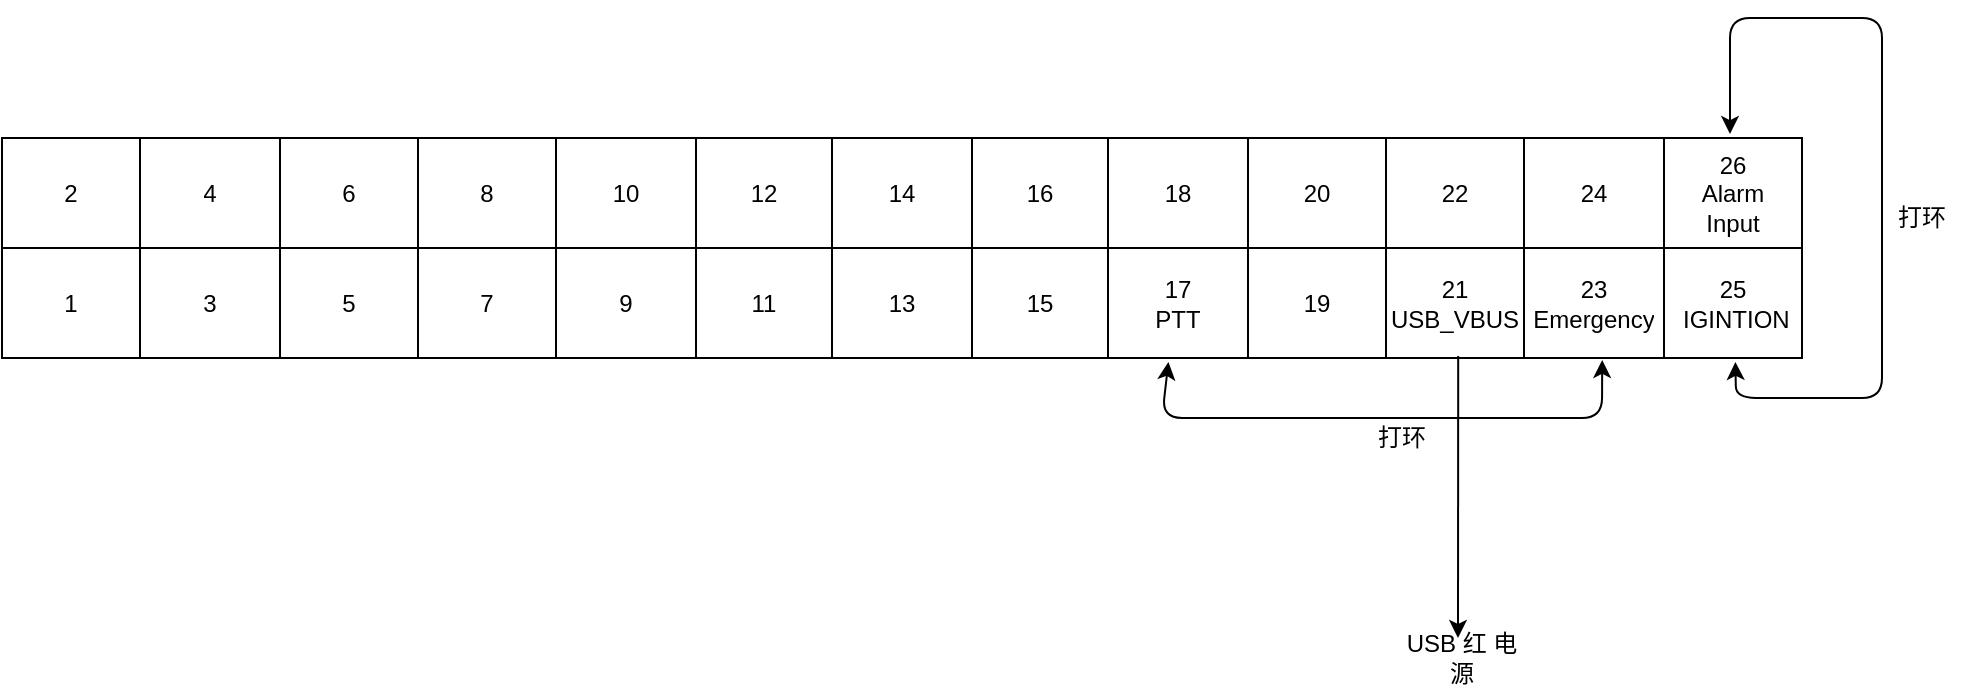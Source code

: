 <mxfile version="13.9.7" type="github"><diagram id="_1jgvLtCHchp6MiSGvZc" name="Page-1"><mxGraphModel dx="1102" dy="582" grid="1" gridSize="10" guides="1" tooltips="1" connect="1" arrows="1" fold="1" page="1" pageScale="1" pageWidth="827" pageHeight="1169" math="0" shadow="0"><root><mxCell id="0"/><mxCell id="1" parent="0"/><mxCell id="XYN2sOscaeufvXK0oWOo-1" value="" style="shape=table;html=1;whiteSpace=wrap;startSize=0;container=1;collapsible=0;childLayout=tableLayout;" vertex="1" parent="1"><mxGeometry x="20" y="260" width="900" height="110" as="geometry"/></mxCell><mxCell id="XYN2sOscaeufvXK0oWOo-2" value="" style="shape=partialRectangle;html=1;whiteSpace=wrap;collapsible=0;dropTarget=0;pointerEvents=0;fillColor=none;top=0;left=0;bottom=0;right=0;points=[[0,0.5],[1,0.5]];portConstraint=eastwest;" vertex="1" parent="XYN2sOscaeufvXK0oWOo-1"><mxGeometry width="900" height="55" as="geometry"/></mxCell><mxCell id="XYN2sOscaeufvXK0oWOo-3" value="2" style="shape=partialRectangle;html=1;whiteSpace=wrap;connectable=0;overflow=hidden;fillColor=none;top=0;left=0;bottom=0;right=0;" vertex="1" parent="XYN2sOscaeufvXK0oWOo-2"><mxGeometry width="69" height="55" as="geometry"/></mxCell><mxCell id="XYN2sOscaeufvXK0oWOo-4" value="4" style="shape=partialRectangle;html=1;whiteSpace=wrap;connectable=0;overflow=hidden;fillColor=none;top=0;left=0;bottom=0;right=0;" vertex="1" parent="XYN2sOscaeufvXK0oWOo-2"><mxGeometry x="69" width="70" height="55" as="geometry"/></mxCell><mxCell id="XYN2sOscaeufvXK0oWOo-5" value="6" style="shape=partialRectangle;html=1;whiteSpace=wrap;connectable=0;overflow=hidden;fillColor=none;top=0;left=0;bottom=0;right=0;" vertex="1" parent="XYN2sOscaeufvXK0oWOo-2"><mxGeometry x="139" width="69" height="55" as="geometry"/></mxCell><mxCell id="XYN2sOscaeufvXK0oWOo-6" value="8" style="shape=partialRectangle;html=1;whiteSpace=wrap;connectable=0;overflow=hidden;fillColor=none;top=0;left=0;bottom=0;right=0;" vertex="1" parent="XYN2sOscaeufvXK0oWOo-2"><mxGeometry x="208" width="69" height="55" as="geometry"/></mxCell><mxCell id="XYN2sOscaeufvXK0oWOo-7" value="10" style="shape=partialRectangle;html=1;whiteSpace=wrap;connectable=0;overflow=hidden;fillColor=none;top=0;left=0;bottom=0;right=0;" vertex="1" parent="XYN2sOscaeufvXK0oWOo-2"><mxGeometry x="277" width="70" height="55" as="geometry"/></mxCell><mxCell id="XYN2sOscaeufvXK0oWOo-8" value="12" style="shape=partialRectangle;html=1;whiteSpace=wrap;connectable=0;overflow=hidden;fillColor=none;top=0;left=0;bottom=0;right=0;" vertex="1" parent="XYN2sOscaeufvXK0oWOo-2"><mxGeometry x="347" width="68" height="55" as="geometry"/></mxCell><mxCell id="XYN2sOscaeufvXK0oWOo-9" value="14" style="shape=partialRectangle;html=1;whiteSpace=wrap;connectable=0;overflow=hidden;fillColor=none;top=0;left=0;bottom=0;right=0;" vertex="1" parent="XYN2sOscaeufvXK0oWOo-2"><mxGeometry x="415" width="70" height="55" as="geometry"/></mxCell><mxCell id="XYN2sOscaeufvXK0oWOo-10" value="16" style="shape=partialRectangle;html=1;whiteSpace=wrap;connectable=0;overflow=hidden;fillColor=none;top=0;left=0;bottom=0;right=0;" vertex="1" parent="XYN2sOscaeufvXK0oWOo-2"><mxGeometry x="485" width="68" height="55" as="geometry"/></mxCell><mxCell id="XYN2sOscaeufvXK0oWOo-11" value="18" style="shape=partialRectangle;html=1;whiteSpace=wrap;connectable=0;overflow=hidden;fillColor=none;top=0;left=0;bottom=0;right=0;" vertex="1" parent="XYN2sOscaeufvXK0oWOo-2"><mxGeometry x="553" width="70" height="55" as="geometry"/></mxCell><mxCell id="XYN2sOscaeufvXK0oWOo-12" value="20" style="shape=partialRectangle;html=1;whiteSpace=wrap;connectable=0;overflow=hidden;fillColor=none;top=0;left=0;bottom=0;right=0;" vertex="1" parent="XYN2sOscaeufvXK0oWOo-2"><mxGeometry x="623" width="69" height="55" as="geometry"/></mxCell><mxCell id="XYN2sOscaeufvXK0oWOo-13" value="22" style="shape=partialRectangle;html=1;whiteSpace=wrap;connectable=0;overflow=hidden;fillColor=none;top=0;left=0;bottom=0;right=0;" vertex="1" parent="XYN2sOscaeufvXK0oWOo-2"><mxGeometry x="692" width="69" height="55" as="geometry"/></mxCell><mxCell id="XYN2sOscaeufvXK0oWOo-14" value="24" style="shape=partialRectangle;html=1;whiteSpace=wrap;connectable=0;overflow=hidden;fillColor=none;top=0;left=0;bottom=0;right=0;" vertex="1" parent="XYN2sOscaeufvXK0oWOo-2"><mxGeometry x="761" width="70" height="55" as="geometry"/></mxCell><mxCell id="XYN2sOscaeufvXK0oWOo-15" value="26&lt;br&gt;Alarm&lt;br&gt;Input" style="shape=partialRectangle;html=1;whiteSpace=wrap;connectable=0;overflow=hidden;fillColor=none;top=0;left=0;bottom=0;right=0;" vertex="1" parent="XYN2sOscaeufvXK0oWOo-2"><mxGeometry x="831" width="69" height="55" as="geometry"/></mxCell><mxCell id="XYN2sOscaeufvXK0oWOo-16" value="" style="shape=partialRectangle;html=1;whiteSpace=wrap;collapsible=0;dropTarget=0;pointerEvents=0;fillColor=none;top=0;left=0;bottom=0;right=0;points=[[0,0.5],[1,0.5]];portConstraint=eastwest;" vertex="1" parent="XYN2sOscaeufvXK0oWOo-1"><mxGeometry y="55" width="900" height="55" as="geometry"/></mxCell><mxCell id="XYN2sOscaeufvXK0oWOo-17" value="1" style="shape=partialRectangle;html=1;whiteSpace=wrap;connectable=0;overflow=hidden;fillColor=none;top=0;left=0;bottom=0;right=0;" vertex="1" parent="XYN2sOscaeufvXK0oWOo-16"><mxGeometry width="69" height="55" as="geometry"/></mxCell><mxCell id="XYN2sOscaeufvXK0oWOo-18" value="3" style="shape=partialRectangle;html=1;whiteSpace=wrap;connectable=0;overflow=hidden;fillColor=none;top=0;left=0;bottom=0;right=0;" vertex="1" parent="XYN2sOscaeufvXK0oWOo-16"><mxGeometry x="69" width="70" height="55" as="geometry"/></mxCell><mxCell id="XYN2sOscaeufvXK0oWOo-19" value="5" style="shape=partialRectangle;html=1;whiteSpace=wrap;connectable=0;overflow=hidden;fillColor=none;top=0;left=0;bottom=0;right=0;" vertex="1" parent="XYN2sOscaeufvXK0oWOo-16"><mxGeometry x="139" width="69" height="55" as="geometry"/></mxCell><mxCell id="XYN2sOscaeufvXK0oWOo-20" value="7" style="shape=partialRectangle;html=1;whiteSpace=wrap;connectable=0;overflow=hidden;fillColor=none;top=0;left=0;bottom=0;right=0;" vertex="1" parent="XYN2sOscaeufvXK0oWOo-16"><mxGeometry x="208" width="69" height="55" as="geometry"/></mxCell><mxCell id="XYN2sOscaeufvXK0oWOo-21" value="9" style="shape=partialRectangle;html=1;whiteSpace=wrap;connectable=0;overflow=hidden;fillColor=none;top=0;left=0;bottom=0;right=0;" vertex="1" parent="XYN2sOscaeufvXK0oWOo-16"><mxGeometry x="277" width="70" height="55" as="geometry"/></mxCell><mxCell id="XYN2sOscaeufvXK0oWOo-22" value="11" style="shape=partialRectangle;html=1;whiteSpace=wrap;connectable=0;overflow=hidden;fillColor=none;top=0;left=0;bottom=0;right=0;" vertex="1" parent="XYN2sOscaeufvXK0oWOo-16"><mxGeometry x="347" width="68" height="55" as="geometry"/></mxCell><mxCell id="XYN2sOscaeufvXK0oWOo-23" value="13" style="shape=partialRectangle;html=1;whiteSpace=wrap;connectable=0;overflow=hidden;fillColor=none;top=0;left=0;bottom=0;right=0;" vertex="1" parent="XYN2sOscaeufvXK0oWOo-16"><mxGeometry x="415" width="70" height="55" as="geometry"/></mxCell><mxCell id="XYN2sOscaeufvXK0oWOo-24" value="15" style="shape=partialRectangle;html=1;whiteSpace=wrap;connectable=0;overflow=hidden;fillColor=none;top=0;left=0;bottom=0;right=0;" vertex="1" parent="XYN2sOscaeufvXK0oWOo-16"><mxGeometry x="485" width="68" height="55" as="geometry"/></mxCell><mxCell id="XYN2sOscaeufvXK0oWOo-25" value="17&lt;br&gt;PTT" style="shape=partialRectangle;html=1;whiteSpace=wrap;connectable=0;overflow=hidden;fillColor=none;top=0;left=0;bottom=0;right=0;" vertex="1" parent="XYN2sOscaeufvXK0oWOo-16"><mxGeometry x="553" width="70" height="55" as="geometry"/></mxCell><mxCell id="XYN2sOscaeufvXK0oWOo-26" value="19" style="shape=partialRectangle;html=1;whiteSpace=wrap;connectable=0;overflow=hidden;fillColor=none;top=0;left=0;bottom=0;right=0;" vertex="1" parent="XYN2sOscaeufvXK0oWOo-16"><mxGeometry x="623" width="69" height="55" as="geometry"/></mxCell><mxCell id="XYN2sOscaeufvXK0oWOo-27" value="21&lt;br&gt;USB_VBUS" style="shape=partialRectangle;html=1;whiteSpace=wrap;connectable=0;overflow=hidden;fillColor=none;top=0;left=0;bottom=0;right=0;" vertex="1" parent="XYN2sOscaeufvXK0oWOo-16"><mxGeometry x="692" width="69" height="55" as="geometry"/></mxCell><mxCell id="XYN2sOscaeufvXK0oWOo-28" value="23&lt;br&gt;Emergency" style="shape=partialRectangle;html=1;whiteSpace=wrap;connectable=0;overflow=hidden;fillColor=none;top=0;left=0;bottom=0;right=0;" vertex="1" parent="XYN2sOscaeufvXK0oWOo-16"><mxGeometry x="761" width="70" height="55" as="geometry"/></mxCell><mxCell id="XYN2sOscaeufvXK0oWOo-29" value="25&lt;br&gt;&amp;nbsp;IGINTION" style="shape=partialRectangle;html=1;whiteSpace=wrap;connectable=0;overflow=hidden;fillColor=none;top=0;left=0;bottom=0;right=0;" vertex="1" parent="XYN2sOscaeufvXK0oWOo-16"><mxGeometry x="831" width="69" height="55" as="geometry"/></mxCell><mxCell id="XYN2sOscaeufvXK0oWOo-31" value="" style="endArrow=classic;startArrow=classic;html=1;exitX=0.96;exitY=-0.036;exitDx=0;exitDy=0;exitPerimeter=0;entryX=0.963;entryY=1.036;entryDx=0;entryDy=0;entryPerimeter=0;" edge="1" parent="XYN2sOscaeufvXK0oWOo-1" source="XYN2sOscaeufvXK0oWOo-2" target="XYN2sOscaeufvXK0oWOo-16"><mxGeometry width="50" height="50" relative="1" as="geometry"><mxPoint x="370" y="40" as="sourcePoint"/><mxPoint x="864" y="180" as="targetPoint"/><Array as="points"><mxPoint x="864" y="-60"/><mxPoint x="940" y="-60"/><mxPoint x="940" y="130"/><mxPoint x="867" y="130"/></Array></mxGeometry></mxCell><mxCell id="XYN2sOscaeufvXK0oWOo-34" value="" style="endArrow=classic;startArrow=classic;html=1;entryX=0.889;entryY=1.018;entryDx=0;entryDy=0;entryPerimeter=0;exitX=0.648;exitY=1.036;exitDx=0;exitDy=0;exitPerimeter=0;" edge="1" parent="XYN2sOscaeufvXK0oWOo-1" source="XYN2sOscaeufvXK0oWOo-16" target="XYN2sOscaeufvXK0oWOo-16"><mxGeometry width="50" height="50" relative="1" as="geometry"><mxPoint x="580" y="140" as="sourcePoint"/><mxPoint x="490" y="-20" as="targetPoint"/><Array as="points"><mxPoint x="580" y="140"/><mxPoint x="800" y="140"/></Array></mxGeometry></mxCell><mxCell id="XYN2sOscaeufvXK0oWOo-32" value="打环" style="text;html=1;strokeColor=none;fillColor=none;align=center;verticalAlign=middle;whiteSpace=wrap;rounded=0;" vertex="1" parent="1"><mxGeometry x="960" y="290" width="40" height="20" as="geometry"/></mxCell><mxCell id="XYN2sOscaeufvXK0oWOo-35" value="打环" style="text;html=1;strokeColor=none;fillColor=none;align=center;verticalAlign=middle;whiteSpace=wrap;rounded=0;" vertex="1" parent="1"><mxGeometry x="700" y="400" width="40" height="20" as="geometry"/></mxCell><mxCell id="XYN2sOscaeufvXK0oWOo-36" value="" style="endArrow=classic;html=1;exitX=0.809;exitY=0.982;exitDx=0;exitDy=0;exitPerimeter=0;" edge="1" parent="1" source="XYN2sOscaeufvXK0oWOo-16"><mxGeometry width="50" height="50" relative="1" as="geometry"><mxPoint x="460" y="280" as="sourcePoint"/><mxPoint x="748" y="510" as="targetPoint"/></mxGeometry></mxCell><mxCell id="XYN2sOscaeufvXK0oWOo-37" value="USB&amp;nbsp;红&amp;nbsp;电源&lt;br&gt;" style="text;html=1;strokeColor=none;fillColor=none;align=center;verticalAlign=middle;whiteSpace=wrap;rounded=0;" vertex="1" parent="1"><mxGeometry x="730" y="510" width="40" height="20" as="geometry"/></mxCell></root></mxGraphModel></diagram></mxfile>
